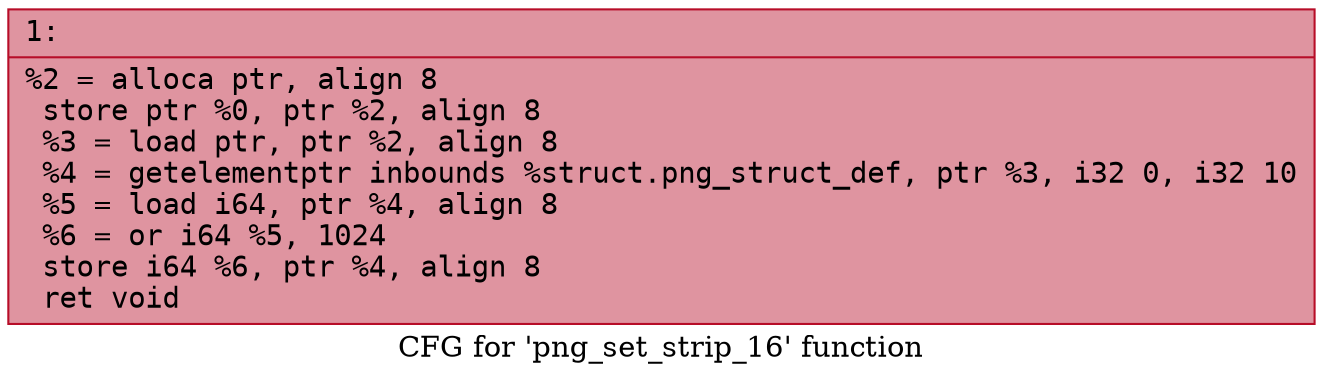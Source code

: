 digraph "CFG for 'png_set_strip_16' function" {
	label="CFG for 'png_set_strip_16' function";

	Node0x600000d84af0 [shape=record,color="#b70d28ff", style=filled, fillcolor="#b70d2870" fontname="Courier",label="{1:\l|  %2 = alloca ptr, align 8\l  store ptr %0, ptr %2, align 8\l  %3 = load ptr, ptr %2, align 8\l  %4 = getelementptr inbounds %struct.png_struct_def, ptr %3, i32 0, i32 10\l  %5 = load i64, ptr %4, align 8\l  %6 = or i64 %5, 1024\l  store i64 %6, ptr %4, align 8\l  ret void\l}"];
}
